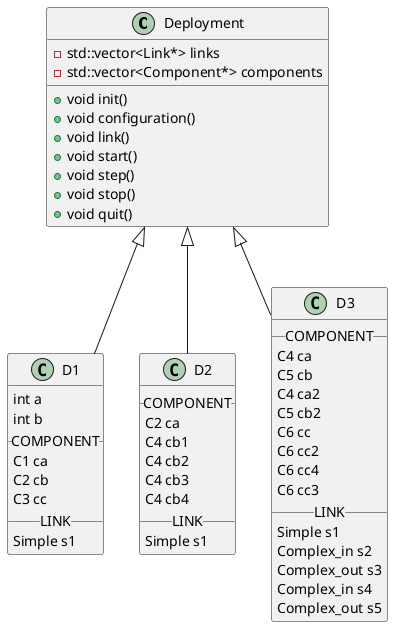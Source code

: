 @startuml

class Deployment {
   - std::vector<Link*> links
   - std::vector<Component*> components
   + void init()
   + void configuration()
   + void link()
   + void start()
   + void step()
   + void stop()
   + void quit()
}


Class D1 {
int a
int b
__ COMPONENT __
C1 ca
C2 cb
C3 cc
__ LINK __
Simple s1
}


Deployment <|-- D1




Class D2 {
__ COMPONENT __
C2 ca
C4 cb1
C4 cb2
C4 cb3
C4 cb4
__ LINK __
Simple s1
}


Deployment <|-- D2




Class D3 {
__ COMPONENT __
C4 ca
C5 cb
C4 ca2
C5 cb2
C6 cc
C6 cc2
C6 cc4
C6 cc3
__ LINK __
Simple s1
Complex_in s2
Complex_out s3
Complex_in s4
Complex_out s5
}


Deployment <|-- D3




@enduml